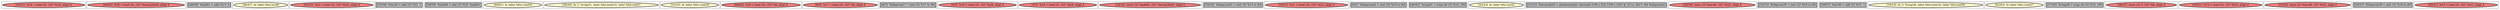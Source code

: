 
digraph G {





subgraph cluster27 {


node791 [penwidth=3.0,fontsize=20,fillcolor=lightcoral,label="[50/51]  %14 = load i32, i32* %i22, align 4",shape=ellipse,style=filled ]



}

subgraph cluster28 {


node792 [penwidth=3.0,fontsize=20,fillcolor=lightcoral,label="[44/45]  %20 = load i32, i32* %arrayidx43, align 4",shape=ellipse,style=filled ]



}

subgraph cluster26 {


node790 [penwidth=3.0,fontsize=20,fillcolor=grey,label="[48/49]  %add41 = add i32 0, 0",shape=rectangle,style=filled ]



}

subgraph cluster29 {


node793 [penwidth=3.0,fontsize=20,fillcolor=lemonchiffon,label="[46/47]  br label %for.inc48",shape=ellipse,style=filled ]



}

subgraph cluster25 {


node789 [penwidth=3.0,fontsize=20,fillcolor=lightcoral,label="[52/55]  %22 = load i32, i32* %i22, align 4",shape=ellipse,style=filled ]



}

subgraph cluster24 {


node788 [penwidth=3.0,fontsize=20,fillcolor=grey,label="[53/54]  %inc49 = add i32 %22, 1",shape=rectangle,style=filled ]



}

subgraph cluster22 {


node786 [penwidth=3.0,fontsize=20,fillcolor=grey,label="[58/59]  %add44 = add i32 %20, %add41",shape=rectangle,style=filled ]



}

subgraph cluster20 {


node784 [penwidth=3.0,fontsize=20,fillcolor=lemonchiffon,label="[60/61]  br label %for.cond30",shape=ellipse,style=filled ]



}

subgraph cluster18 {


node782 [penwidth=3.0,fontsize=20,fillcolor=lemonchiffon,label="[38/39]  br i1 %cmp31, label %for.body32, label %for.end47",shape=ellipse,style=filled ]



}

subgraph cluster16 {


node780 [penwidth=3.0,fontsize=20,fillcolor=lemonchiffon,label="[32/33]  br label %for.cond30",shape=ellipse,style=filled ]



}

subgraph cluster17 {


node781 [penwidth=3.0,fontsize=20,fillcolor=lightcoral,label="[64/65]  %16 = load i32, i32* %k, align 4",shape=ellipse,style=filled ]



}

subgraph cluster4 {


node768 [penwidth=3.0,fontsize=20,fillcolor=lightcoral,label="[8/9]  %17 = load i32, i32* %k, align 4",shape=ellipse,style=filled ]



}

subgraph cluster3 {


node767 [penwidth=3.0,fontsize=20,fillcolor=grey,label="[6/7]  %idxprom37 = zext i32 %17 to i64",shape=rectangle,style=filled ]



}

subgraph cluster2 {


node766 [penwidth=3.0,fontsize=20,fillcolor=lightcoral,label="[4/5]  %18 = load i32, i32* %j26, align 4",shape=ellipse,style=filled ]



}

subgraph cluster1 {


node765 [penwidth=3.0,fontsize=20,fillcolor=lightcoral,label="[2/3]  %19 = load i32, i32* %j26, align 4",shape=ellipse,style=filled ]



}

subgraph cluster12 {


node776 [penwidth=3.0,fontsize=20,fillcolor=lightcoral,label="[24/25]  store i32 %add44, i32* %arrayidx43, align 4",shape=ellipse,style=filled ]



}

subgraph cluster32 {


node796 [penwidth=3.0,fontsize=20,fillcolor=grey,label="[34/35]  %idxprom33 = zext i32 %15 to i64",shape=rectangle,style=filled ]



}

subgraph cluster5 {


node769 [penwidth=3.0,fontsize=20,fillcolor=lightcoral,label="[10/11]  %21 = load i32, i32* %i22, align 4",shape=ellipse,style=filled ]



}

subgraph cluster0 {


node764 [penwidth=3.0,fontsize=20,fillcolor=grey,label="[0/1]  %idxprom42 = zext i32 %19 to i64",shape=rectangle,style=filled ]



}

subgraph cluster31 {


node795 [penwidth=3.0,fontsize=20,fillcolor=grey,label="[40/41]  %cmp31 = icmp ult i32 %14, 100",shape=rectangle,style=filled ]



}

subgraph cluster30 {


node794 [penwidth=3.0,fontsize=20,fillcolor=lemonchiffon,label="[42/43]  br label %for.inc45",shape=ellipse,style=filled ]



}

subgraph cluster6 {


node770 [penwidth=3.0,fontsize=20,fillcolor=grey,label="[12/13]  %arrayidx43 = getelementptr inbounds [100 x i32], [100 x i32]* @_ZL1a, i64 0, i64 %idxprom42",shape=rectangle,style=filled ]



}

subgraph cluster14 {


node778 [penwidth=3.0,fontsize=20,fillcolor=lightcoral,label="[28/29]  store i32 %inc49, i32* %i22, align 4",shape=ellipse,style=filled ]



}

subgraph cluster7 {


node771 [penwidth=3.0,fontsize=20,fillcolor=grey,label="[14/15]  %idxprom35 = zext i32 %16 to i64",shape=rectangle,style=filled ]



}

subgraph cluster23 {


node787 [penwidth=3.0,fontsize=20,fillcolor=grey,label="[56/57]  %inc46 = add i32 %21, 1",shape=rectangle,style=filled ]



}

subgraph cluster8 {


node772 [penwidth=3.0,fontsize=20,fillcolor=lemonchiffon,label="[18/19]  br i1 %cmp28, label %for.body29, label %for.end50",shape=ellipse,style=filled ]



}

subgraph cluster21 {


node785 [penwidth=3.0,fontsize=20,fillcolor=lemonchiffon,label="[62/63]  br label %for.cond27",shape=ellipse,style=filled ]



}

subgraph cluster9 {


node773 [penwidth=3.0,fontsize=20,fillcolor=grey,label="[17/20]  %cmp28 = icmp ult i32 %13, 100",shape=rectangle,style=filled ]



}

subgraph cluster19 {


node783 [penwidth=3.0,fontsize=20,fillcolor=lightcoral,label="[36/37]  store i32 0, i32* %k, align 4",shape=ellipse,style=filled ]



}

subgraph cluster10 {


node774 [penwidth=3.0,fontsize=20,fillcolor=lightcoral,label="[16/21]  %13 = load i32, i32* %i22, align 4",shape=ellipse,style=filled ]



}

subgraph cluster11 {


node775 [penwidth=3.0,fontsize=20,fillcolor=lightcoral,label="[22/23]  store i32 %inc46, i32* %i22, align 4",shape=ellipse,style=filled ]



}

subgraph cluster13 {


node777 [penwidth=3.0,fontsize=20,fillcolor=grey,label="[26/27]  %idxprom39 = zext i32 %18 to i64",shape=rectangle,style=filled ]



}

subgraph cluster15 {


node779 [penwidth=3.0,fontsize=20,fillcolor=lightcoral,label="[30/31]  %15 = load i32, i32* %i22, align 4",shape=ellipse,style=filled ]



}

}
